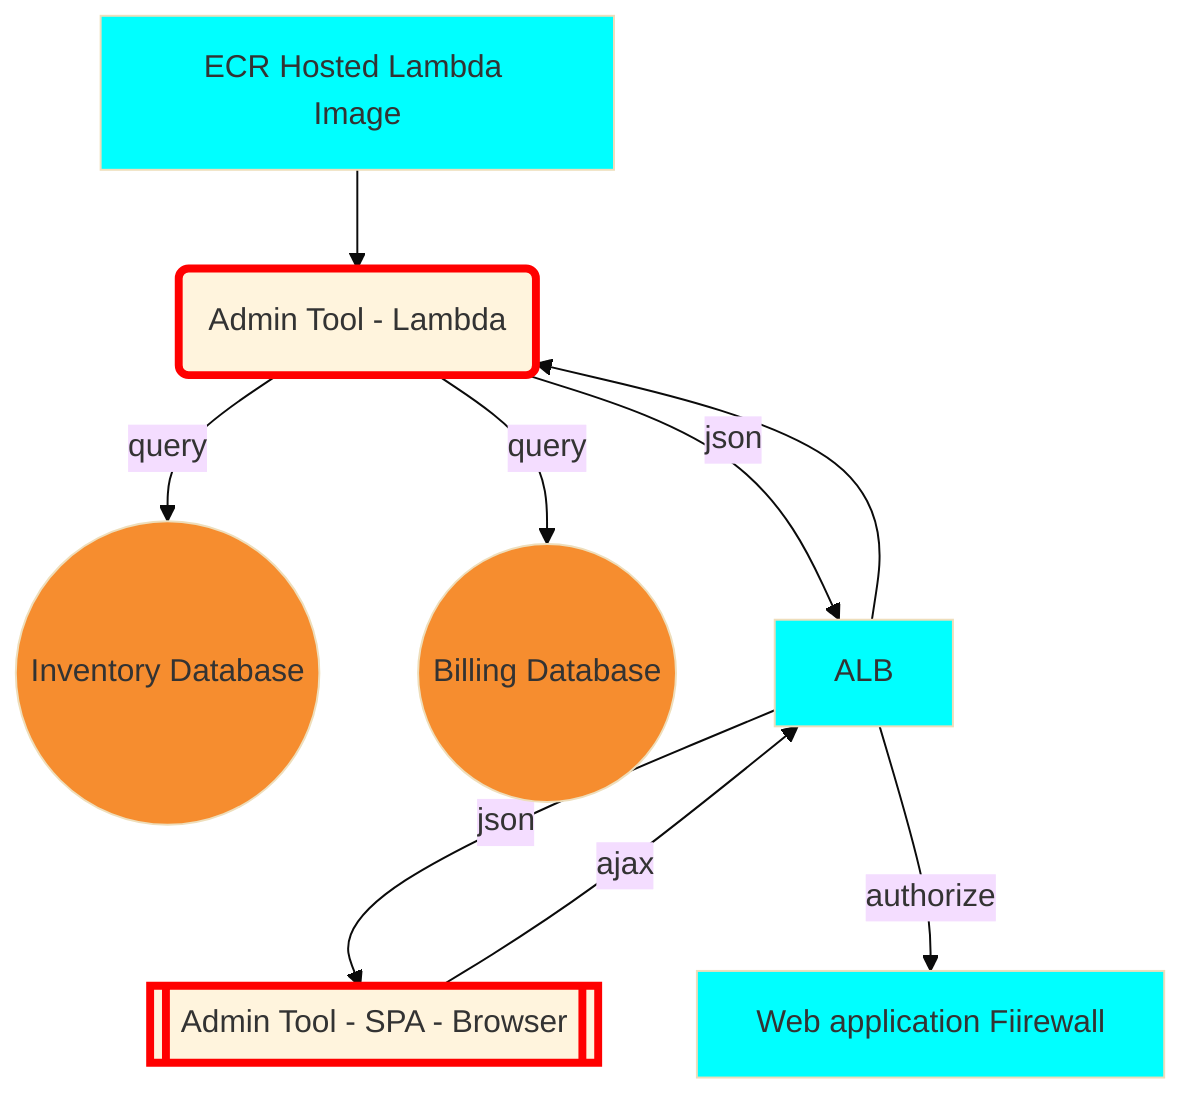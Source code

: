 %%{init: {'theme': 'base'}}%%
graph TD
  RDSINV((Inventory Database))
  RDSBILL((Billing Database))
  ADMIN(Admin Tool - Lambda)
  ADMINWEB[[Admin Tool - SPA - Browser]]
  WAF[Web application Fiirewall]
  ECR[ECR Hosted Lambda Image]

  ADMIN --> |query| RDSBILL
  ADMIN --> |query| RDSINV
  ALB --> ADMIN
  ADMIN --> |json| ALB
  ADMINWEB --> |ajax| ALB
  ALB --> |json| ADMINWEB
  ALB --> |authorize| WAF
  ECR --> ADMIN

  style RDSINV fill:#F68D2F
  style RDSBILL fill:#F68D2F
  style ADMIN stroke:red,stroke-width:4px
  style ADMINWEB stroke:red,stroke-width:4px
  style ALB fill:cyan
  style WAF fill:cyan
  style ECR fill:cyan